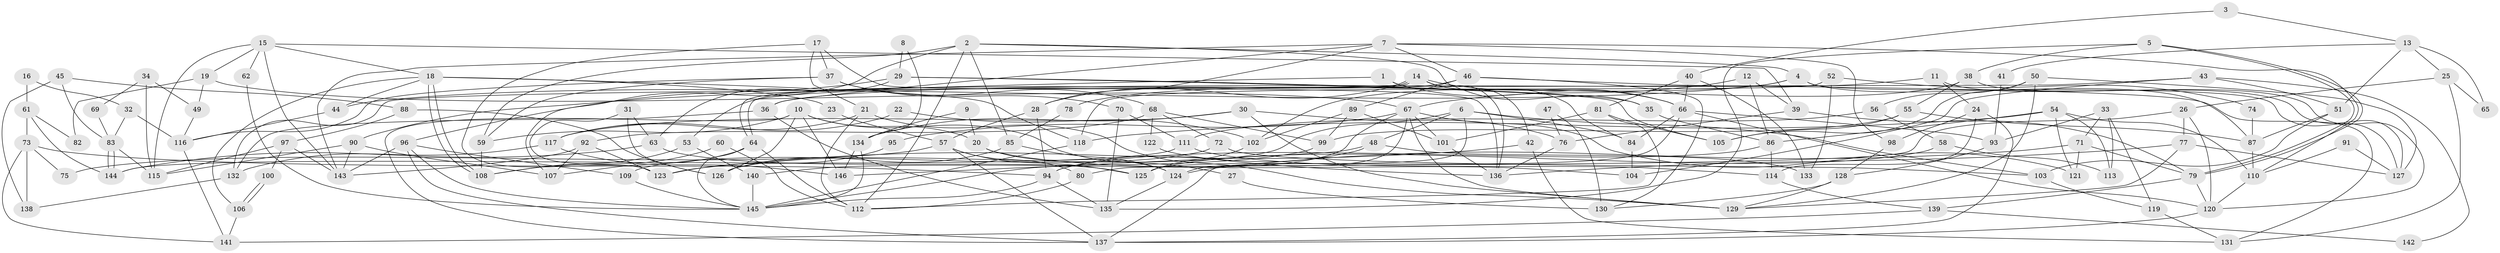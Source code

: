 // coarse degree distribution, {2: 0.06818181818181818, 6: 0.13636363636363635, 4: 0.22727272727272727, 3: 0.09090909090909091, 5: 0.2727272727272727, 8: 0.09090909090909091, 1: 0.011363636363636364, 9: 0.011363636363636364, 7: 0.056818181818181816, 10: 0.022727272727272728, 11: 0.011363636363636364}
// Generated by graph-tools (version 1.1) at 2025/37/03/04/25 23:37:11]
// undirected, 146 vertices, 292 edges
graph export_dot {
  node [color=gray90,style=filled];
  1;
  2;
  3;
  4;
  5;
  6;
  7;
  8;
  9;
  10;
  11;
  12;
  13;
  14;
  15;
  16;
  17;
  18;
  19;
  20;
  21;
  22;
  23;
  24;
  25;
  26;
  27;
  28;
  29;
  30;
  31;
  32;
  33;
  34;
  35;
  36;
  37;
  38;
  39;
  40;
  41;
  42;
  43;
  44;
  45;
  46;
  47;
  48;
  49;
  50;
  51;
  52;
  53;
  54;
  55;
  56;
  57;
  58;
  59;
  60;
  61;
  62;
  63;
  64;
  65;
  66;
  67;
  68;
  69;
  70;
  71;
  72;
  73;
  74;
  75;
  76;
  77;
  78;
  79;
  80;
  81;
  82;
  83;
  84;
  85;
  86;
  87;
  88;
  89;
  90;
  91;
  92;
  93;
  94;
  95;
  96;
  97;
  98;
  99;
  100;
  101;
  102;
  103;
  104;
  105;
  106;
  107;
  108;
  109;
  110;
  111;
  112;
  113;
  114;
  115;
  116;
  117;
  118;
  119;
  120;
  121;
  122;
  123;
  124;
  125;
  126;
  127;
  128;
  129;
  130;
  131;
  132;
  133;
  134;
  135;
  136;
  137;
  138;
  139;
  140;
  141;
  142;
  143;
  144;
  145;
  146;
  1 -- 90;
  1 -- 136;
  1 -- 66;
  2 -- 112;
  2 -- 59;
  2 -- 4;
  2 -- 35;
  2 -- 85;
  2 -- 107;
  3 -- 40;
  3 -- 13;
  4 -- 87;
  4 -- 44;
  4 -- 78;
  4 -- 127;
  5 -- 79;
  5 -- 79;
  5 -- 135;
  5 -- 38;
  6 -- 126;
  6 -- 137;
  6 -- 48;
  6 -- 84;
  6 -- 103;
  7 -- 28;
  7 -- 36;
  7 -- 46;
  7 -- 98;
  7 -- 110;
  7 -- 143;
  8 -- 134;
  8 -- 29;
  9 -- 20;
  9 -- 134;
  10 -- 146;
  10 -- 137;
  10 -- 20;
  10 -- 27;
  10 -- 59;
  10 -- 126;
  11 -- 127;
  11 -- 24;
  11 -- 36;
  12 -- 67;
  12 -- 86;
  12 -- 39;
  13 -- 25;
  13 -- 51;
  13 -- 41;
  13 -- 65;
  14 -- 66;
  14 -- 64;
  14 -- 64;
  14 -- 28;
  14 -- 42;
  14 -- 84;
  15 -- 143;
  15 -- 39;
  15 -- 18;
  15 -- 19;
  15 -- 62;
  15 -- 115;
  16 -- 61;
  16 -- 32;
  17 -- 37;
  17 -- 136;
  17 -- 21;
  17 -- 123;
  18 -- 108;
  18 -- 108;
  18 -- 23;
  18 -- 44;
  18 -- 106;
  18 -- 118;
  19 -- 67;
  19 -- 49;
  19 -- 82;
  20 -- 124;
  20 -- 104;
  21 -- 112;
  21 -- 117;
  21 -- 129;
  22 -- 117;
  22 -- 102;
  23 -- 57;
  24 -- 114;
  24 -- 98;
  24 -- 137;
  25 -- 26;
  25 -- 131;
  25 -- 65;
  26 -- 120;
  26 -- 80;
  26 -- 77;
  27 -- 130;
  28 -- 94;
  28 -- 57;
  29 -- 96;
  29 -- 35;
  29 -- 63;
  29 -- 105;
  30 -- 134;
  30 -- 129;
  30 -- 76;
  30 -- 117;
  31 -- 63;
  31 -- 123;
  31 -- 126;
  32 -- 83;
  32 -- 116;
  33 -- 71;
  33 -- 113;
  33 -- 93;
  33 -- 119;
  34 -- 115;
  34 -- 49;
  34 -- 69;
  35 -- 86;
  36 -- 132;
  36 -- 135;
  37 -- 59;
  37 -- 116;
  37 -- 68;
  37 -- 70;
  38 -- 55;
  38 -- 102;
  38 -- 120;
  39 -- 79;
  39 -- 76;
  40 -- 66;
  40 -- 81;
  40 -- 133;
  41 -- 93;
  42 -- 123;
  42 -- 131;
  43 -- 104;
  43 -- 132;
  43 -- 51;
  43 -- 142;
  44 -- 116;
  45 -- 88;
  45 -- 83;
  45 -- 138;
  46 -- 131;
  46 -- 53;
  46 -- 89;
  46 -- 130;
  47 -- 76;
  47 -- 130;
  48 -- 94;
  48 -- 133;
  48 -- 146;
  49 -- 116;
  50 -- 129;
  50 -- 127;
  50 -- 56;
  50 -- 105;
  51 -- 103;
  51 -- 87;
  52 -- 133;
  52 -- 118;
  52 -- 74;
  53 -- 140;
  53 -- 108;
  54 -- 118;
  54 -- 110;
  54 -- 86;
  54 -- 113;
  54 -- 121;
  55 -- 105;
  55 -- 87;
  55 -- 99;
  56 -- 111;
  56 -- 58;
  57 -- 137;
  57 -- 75;
  57 -- 80;
  57 -- 125;
  58 -- 125;
  58 -- 113;
  59 -- 108;
  60 -- 112;
  60 -- 108;
  61 -- 73;
  61 -- 144;
  61 -- 82;
  62 -- 145;
  63 -- 125;
  63 -- 144;
  64 -- 145;
  64 -- 107;
  64 -- 112;
  66 -- 84;
  66 -- 93;
  66 -- 120;
  66 -- 125;
  67 -- 129;
  67 -- 121;
  67 -- 95;
  67 -- 101;
  67 -- 124;
  67 -- 145;
  68 -- 99;
  68 -- 72;
  68 -- 92;
  68 -- 122;
  69 -- 83;
  70 -- 135;
  70 -- 111;
  71 -- 79;
  71 -- 124;
  71 -- 121;
  72 -- 109;
  72 -- 103;
  73 -- 94;
  73 -- 141;
  73 -- 75;
  73 -- 138;
  74 -- 87;
  76 -- 136;
  77 -- 136;
  77 -- 127;
  77 -- 129;
  78 -- 85;
  79 -- 120;
  79 -- 139;
  80 -- 112;
  81 -- 101;
  81 -- 105;
  81 -- 112;
  83 -- 144;
  83 -- 144;
  83 -- 115;
  84 -- 104;
  85 -- 126;
  85 -- 124;
  86 -- 94;
  86 -- 114;
  87 -- 110;
  88 -- 126;
  88 -- 97;
  89 -- 102;
  89 -- 99;
  89 -- 101;
  90 -- 143;
  90 -- 107;
  90 -- 115;
  91 -- 110;
  91 -- 127;
  92 -- 107;
  92 -- 123;
  92 -- 143;
  93 -- 128;
  94 -- 135;
  94 -- 145;
  95 -- 123;
  96 -- 143;
  96 -- 137;
  96 -- 109;
  96 -- 145;
  97 -- 115;
  97 -- 143;
  97 -- 100;
  98 -- 128;
  99 -- 140;
  100 -- 106;
  100 -- 106;
  101 -- 136;
  102 -- 125;
  103 -- 119;
  106 -- 141;
  109 -- 145;
  110 -- 120;
  111 -- 144;
  111 -- 114;
  114 -- 139;
  116 -- 141;
  117 -- 132;
  117 -- 146;
  118 -- 145;
  119 -- 131;
  120 -- 137;
  122 -- 136;
  124 -- 135;
  128 -- 129;
  128 -- 130;
  132 -- 138;
  134 -- 145;
  134 -- 146;
  139 -- 141;
  139 -- 142;
  140 -- 145;
}
